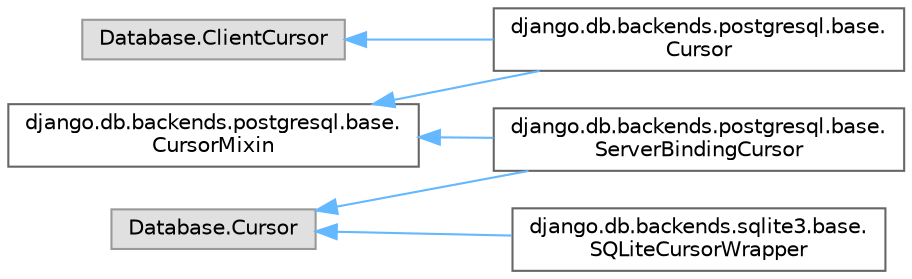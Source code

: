 digraph "Graphical Class Hierarchy"
{
 // LATEX_PDF_SIZE
  bgcolor="transparent";
  edge [fontname=Helvetica,fontsize=10,labelfontname=Helvetica,labelfontsize=10];
  node [fontname=Helvetica,fontsize=10,shape=box,height=0.2,width=0.4];
  rankdir="LR";
  Node0 [id="Node000000",label="Database.ClientCursor",height=0.2,width=0.4,color="grey60", fillcolor="#E0E0E0", style="filled",tooltip=" "];
  Node0 -> Node1 [id="edge1014_Node000000_Node000001",dir="back",color="steelblue1",style="solid",tooltip=" "];
  Node1 [id="Node000001",label="django.db.backends.postgresql.base.\lCursor",height=0.2,width=0.4,color="grey40", fillcolor="white", style="filled",URL="$classdjango_1_1db_1_1backends_1_1postgresql_1_1base_1_1_cursor.html",tooltip=" "];
  Node4 [id="Node000004",label="Database.Cursor",height=0.2,width=0.4,color="grey60", fillcolor="#E0E0E0", style="filled",tooltip=" "];
  Node4 -> Node3 [id="edge1015_Node000004_Node000003",dir="back",color="steelblue1",style="solid",tooltip=" "];
  Node3 [id="Node000003",label="django.db.backends.postgresql.base.\lServerBindingCursor",height=0.2,width=0.4,color="grey40", fillcolor="white", style="filled",URL="$classdjango_1_1db_1_1backends_1_1postgresql_1_1base_1_1_server_binding_cursor.html",tooltip=" "];
  Node4 -> Node5 [id="edge1016_Node000004_Node000005",dir="back",color="steelblue1",style="solid",tooltip=" "];
  Node5 [id="Node000005",label="django.db.backends.sqlite3.base.\lSQLiteCursorWrapper",height=0.2,width=0.4,color="grey40", fillcolor="white", style="filled",URL="$classdjango_1_1db_1_1backends_1_1sqlite3_1_1base_1_1_s_q_lite_cursor_wrapper.html",tooltip=" "];
  Node2 [id="Node000002",label="django.db.backends.postgresql.base.\lCursorMixin",height=0.2,width=0.4,color="grey40", fillcolor="white", style="filled",URL="$classdjango_1_1db_1_1backends_1_1postgresql_1_1base_1_1_cursor_mixin.html",tooltip=" "];
  Node2 -> Node1 [id="edge1017_Node000002_Node000001",dir="back",color="steelblue1",style="solid",tooltip=" "];
  Node2 -> Node3 [id="edge1018_Node000002_Node000003",dir="back",color="steelblue1",style="solid",tooltip=" "];
}
